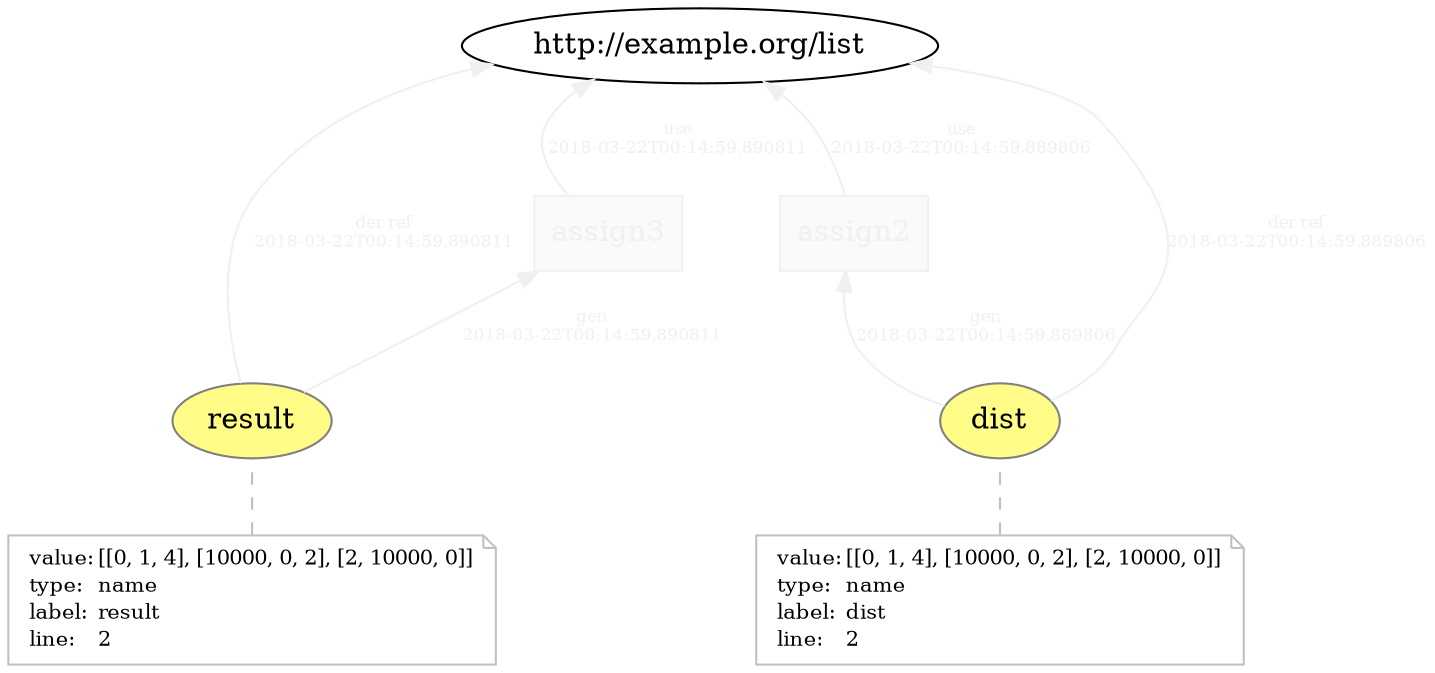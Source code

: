 digraph "PROV" { size="16,12"; rankdir="BT";
"http://example.org/dist" [fillcolor="#FFFC87",color="#808080",style="filled",label="dist",URL="http://example.org/dist"]
"-attrs0" [color="gray",shape="note",fontsize="10",fontcolor="black",label=<<TABLE cellpadding="0" border="0">
	<TR>
	    <TD align="left">value:</TD>
	    <TD align="left">[[0, 1, 4], [10000, 0, 2], [2, 10000, 0]]</TD>
	</TR>
	<TR>
	    <TD align="left">type:</TD>
	    <TD align="left">name</TD>
	</TR>
	<TR>
	    <TD align="left">label:</TD>
	    <TD align="left">dist</TD>
	</TR>
	<TR>
	    <TD align="left">line:</TD>
	    <TD align="left">2</TD>
	</TR>
</TABLE>>]
"-attrs0" -> "http://example.org/dist" [color="gray",style="dashed",arrowhead="none"]
"http://example.org/assign2" [fillcolor="#FAFAFA",color="#F0F0F0",shape="polygon",sides="4",style="filled",fontcolor="#F0F0F0",label="assign2",URL="http://example.org/assign2"]
"http://example.org/dist" -> "http://example.org/list" [fontsize="8",distance="1.5",angle="60.0",rotation="20",label="der ref
2018-03-22T00:14:59.889806",fontcolor="#F0F0F0",color="#F0F0F0"]
"http://example.org/result" [fillcolor="#FFFC87",color="#808080",style="filled",label="result",URL="http://example.org/result"]
"-attrs1" [color="gray",shape="note",fontsize="10",fontcolor="black",label=<<TABLE cellpadding="0" border="0">
	<TR>
	    <TD align="left">value:</TD>
	    <TD align="left">[[0, 1, 4], [10000, 0, 2], [2, 10000, 0]]</TD>
	</TR>
	<TR>
	    <TD align="left">type:</TD>
	    <TD align="left">name</TD>
	</TR>
	<TR>
	    <TD align="left">label:</TD>
	    <TD align="left">result</TD>
	</TR>
	<TR>
	    <TD align="left">line:</TD>
	    <TD align="left">2</TD>
	</TR>
</TABLE>>]
"-attrs1" -> "http://example.org/result" [color="gray",style="dashed",arrowhead="none"]
"http://example.org/assign3" [fillcolor="#FAFAFA",color="#F0F0F0",shape="polygon",sides="4",style="filled",fontcolor="#F0F0F0",label="assign3",URL="http://example.org/assign3"]
"http://example.org/result" -> "http://example.org/list" [fontsize="8",distance="1.5",angle="60.0",rotation="20",label="der ref
2018-03-22T00:14:59.890811",fontcolor="#F0F0F0",color="#F0F0F0"]
"http://example.org/assign3" -> "http://example.org/list" [fontsize="8",distance="1.5",angle="60.0",rotation="20",label="use
2018-03-22T00:14:59.890811",fontcolor="#F0F0F0",color="#F0F0F0"]
"http://example.org/assign2" -> "http://example.org/list" [fontsize="8",distance="1.5",angle="60.0",rotation="20",label="use
2018-03-22T00:14:59.889806",fontcolor="#F0F0F0",color="#F0F0F0"]
"http://example.org/result" -> "http://example.org/assign3" [fontsize="8",distance="1.5",angle="60.0",rotation="20",label="gen
2018-03-22T00:14:59.890811",fontcolor="#F0F0F0",color="#F0F0F0"]
"http://example.org/dist" -> "http://example.org/assign2" [fontsize="8",distance="1.5",angle="60.0",rotation="20",label="gen
2018-03-22T00:14:59.889806",fontcolor="#F0F0F0",color="#F0F0F0"]
}